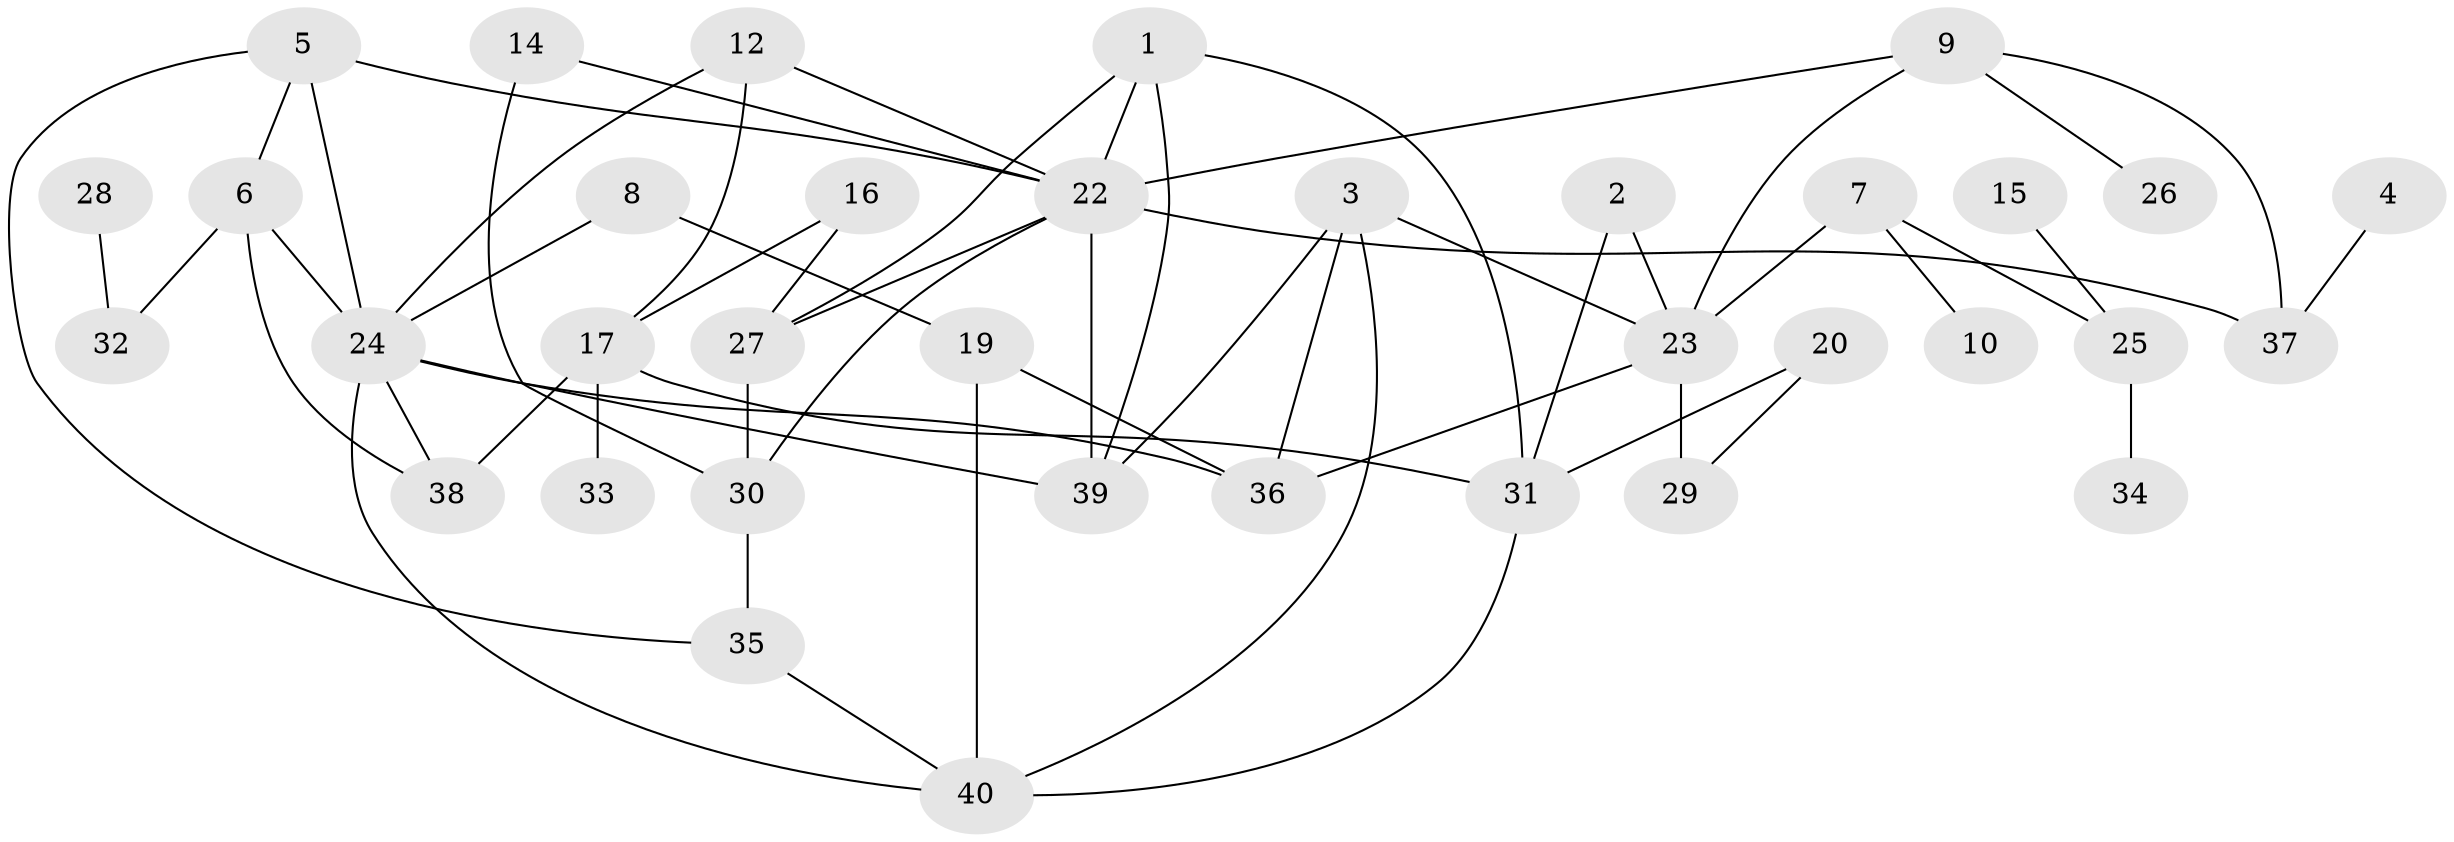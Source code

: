 // original degree distribution, {2: 0.2911392405063291, 4: 0.13924050632911392, 5: 0.08860759493670886, 1: 0.21518987341772153, 3: 0.22784810126582278, 0: 0.02531645569620253, 6: 0.012658227848101266}
// Generated by graph-tools (version 1.1) at 2025/00/03/09/25 03:00:41]
// undirected, 36 vertices, 58 edges
graph export_dot {
graph [start="1"]
  node [color=gray90,style=filled];
  1;
  2;
  3;
  4;
  5;
  6;
  7;
  8;
  9;
  10;
  12;
  14;
  15;
  16;
  17;
  19;
  20;
  22;
  23;
  24;
  25;
  26;
  27;
  28;
  29;
  30;
  31;
  32;
  33;
  34;
  35;
  36;
  37;
  38;
  39;
  40;
  1 -- 22 [weight=1.0];
  1 -- 27 [weight=1.0];
  1 -- 31 [weight=1.0];
  1 -- 39 [weight=1.0];
  2 -- 23 [weight=1.0];
  2 -- 31 [weight=1.0];
  3 -- 23 [weight=1.0];
  3 -- 36 [weight=1.0];
  3 -- 39 [weight=1.0];
  3 -- 40 [weight=1.0];
  4 -- 37 [weight=1.0];
  5 -- 6 [weight=1.0];
  5 -- 22 [weight=1.0];
  5 -- 24 [weight=1.0];
  5 -- 35 [weight=1.0];
  6 -- 24 [weight=1.0];
  6 -- 32 [weight=1.0];
  6 -- 38 [weight=1.0];
  7 -- 10 [weight=1.0];
  7 -- 23 [weight=1.0];
  7 -- 25 [weight=1.0];
  8 -- 19 [weight=1.0];
  8 -- 24 [weight=1.0];
  9 -- 22 [weight=1.0];
  9 -- 23 [weight=1.0];
  9 -- 26 [weight=1.0];
  9 -- 37 [weight=1.0];
  12 -- 17 [weight=1.0];
  12 -- 22 [weight=1.0];
  12 -- 24 [weight=1.0];
  14 -- 22 [weight=1.0];
  14 -- 30 [weight=1.0];
  15 -- 25 [weight=1.0];
  16 -- 17 [weight=1.0];
  16 -- 27 [weight=1.0];
  17 -- 31 [weight=1.0];
  17 -- 33 [weight=2.0];
  17 -- 38 [weight=1.0];
  19 -- 36 [weight=1.0];
  19 -- 40 [weight=1.0];
  20 -- 29 [weight=1.0];
  20 -- 31 [weight=1.0];
  22 -- 27 [weight=1.0];
  22 -- 30 [weight=1.0];
  22 -- 37 [weight=1.0];
  22 -- 39 [weight=1.0];
  23 -- 29 [weight=2.0];
  23 -- 36 [weight=1.0];
  24 -- 36 [weight=1.0];
  24 -- 38 [weight=1.0];
  24 -- 39 [weight=3.0];
  24 -- 40 [weight=1.0];
  25 -- 34 [weight=1.0];
  27 -- 30 [weight=1.0];
  28 -- 32 [weight=1.0];
  30 -- 35 [weight=1.0];
  31 -- 40 [weight=1.0];
  35 -- 40 [weight=1.0];
}
